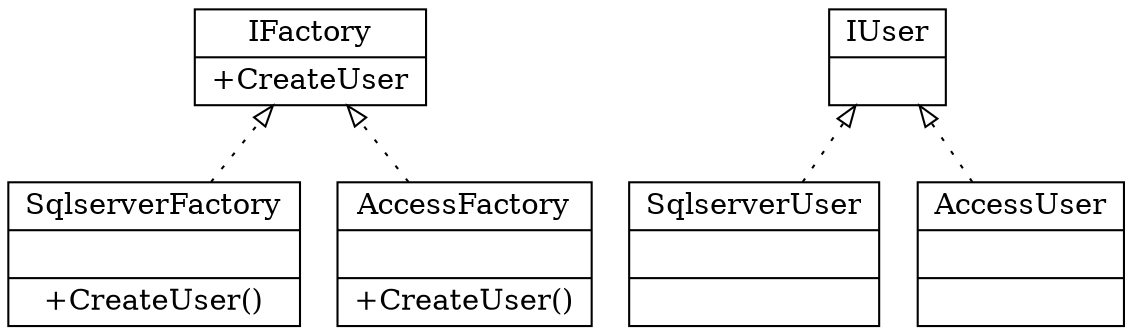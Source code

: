 digraph ifactory {
	node[shape=record];
	rankdir=BT;

	subgraph one{
		IFactory[label="{IFactory|+CreateUser}"];
		SqlserverFactory[label="{SqlserverFactory| |+CreateUser()}"];
		AccessFactory[label="{AccessFactory| |+CreateUser()}"]
		AccessFactory->IFactory[arrowhead=onormal,style=dotted];
		SqlserverFactory->IFactory[arrowhead=onormal,style=dotted];
	}

	subgraph two {
		IUser[label="{IUser|}"];
		SqlserverUser[label="{SqlserverUser| |}"];
		AccessUser[label="{AccessUser| |}"]
		AccessUser->IUser[arrowhead=onormal,style=dotted];
		SqlserverUser->IUser[arrowhead=onormal,style=dotted];
	}

	//SqlserverFactory->SqlserverUser[style=dotted];
	//AccessFactory->AccessUser[style=dotted];
}
